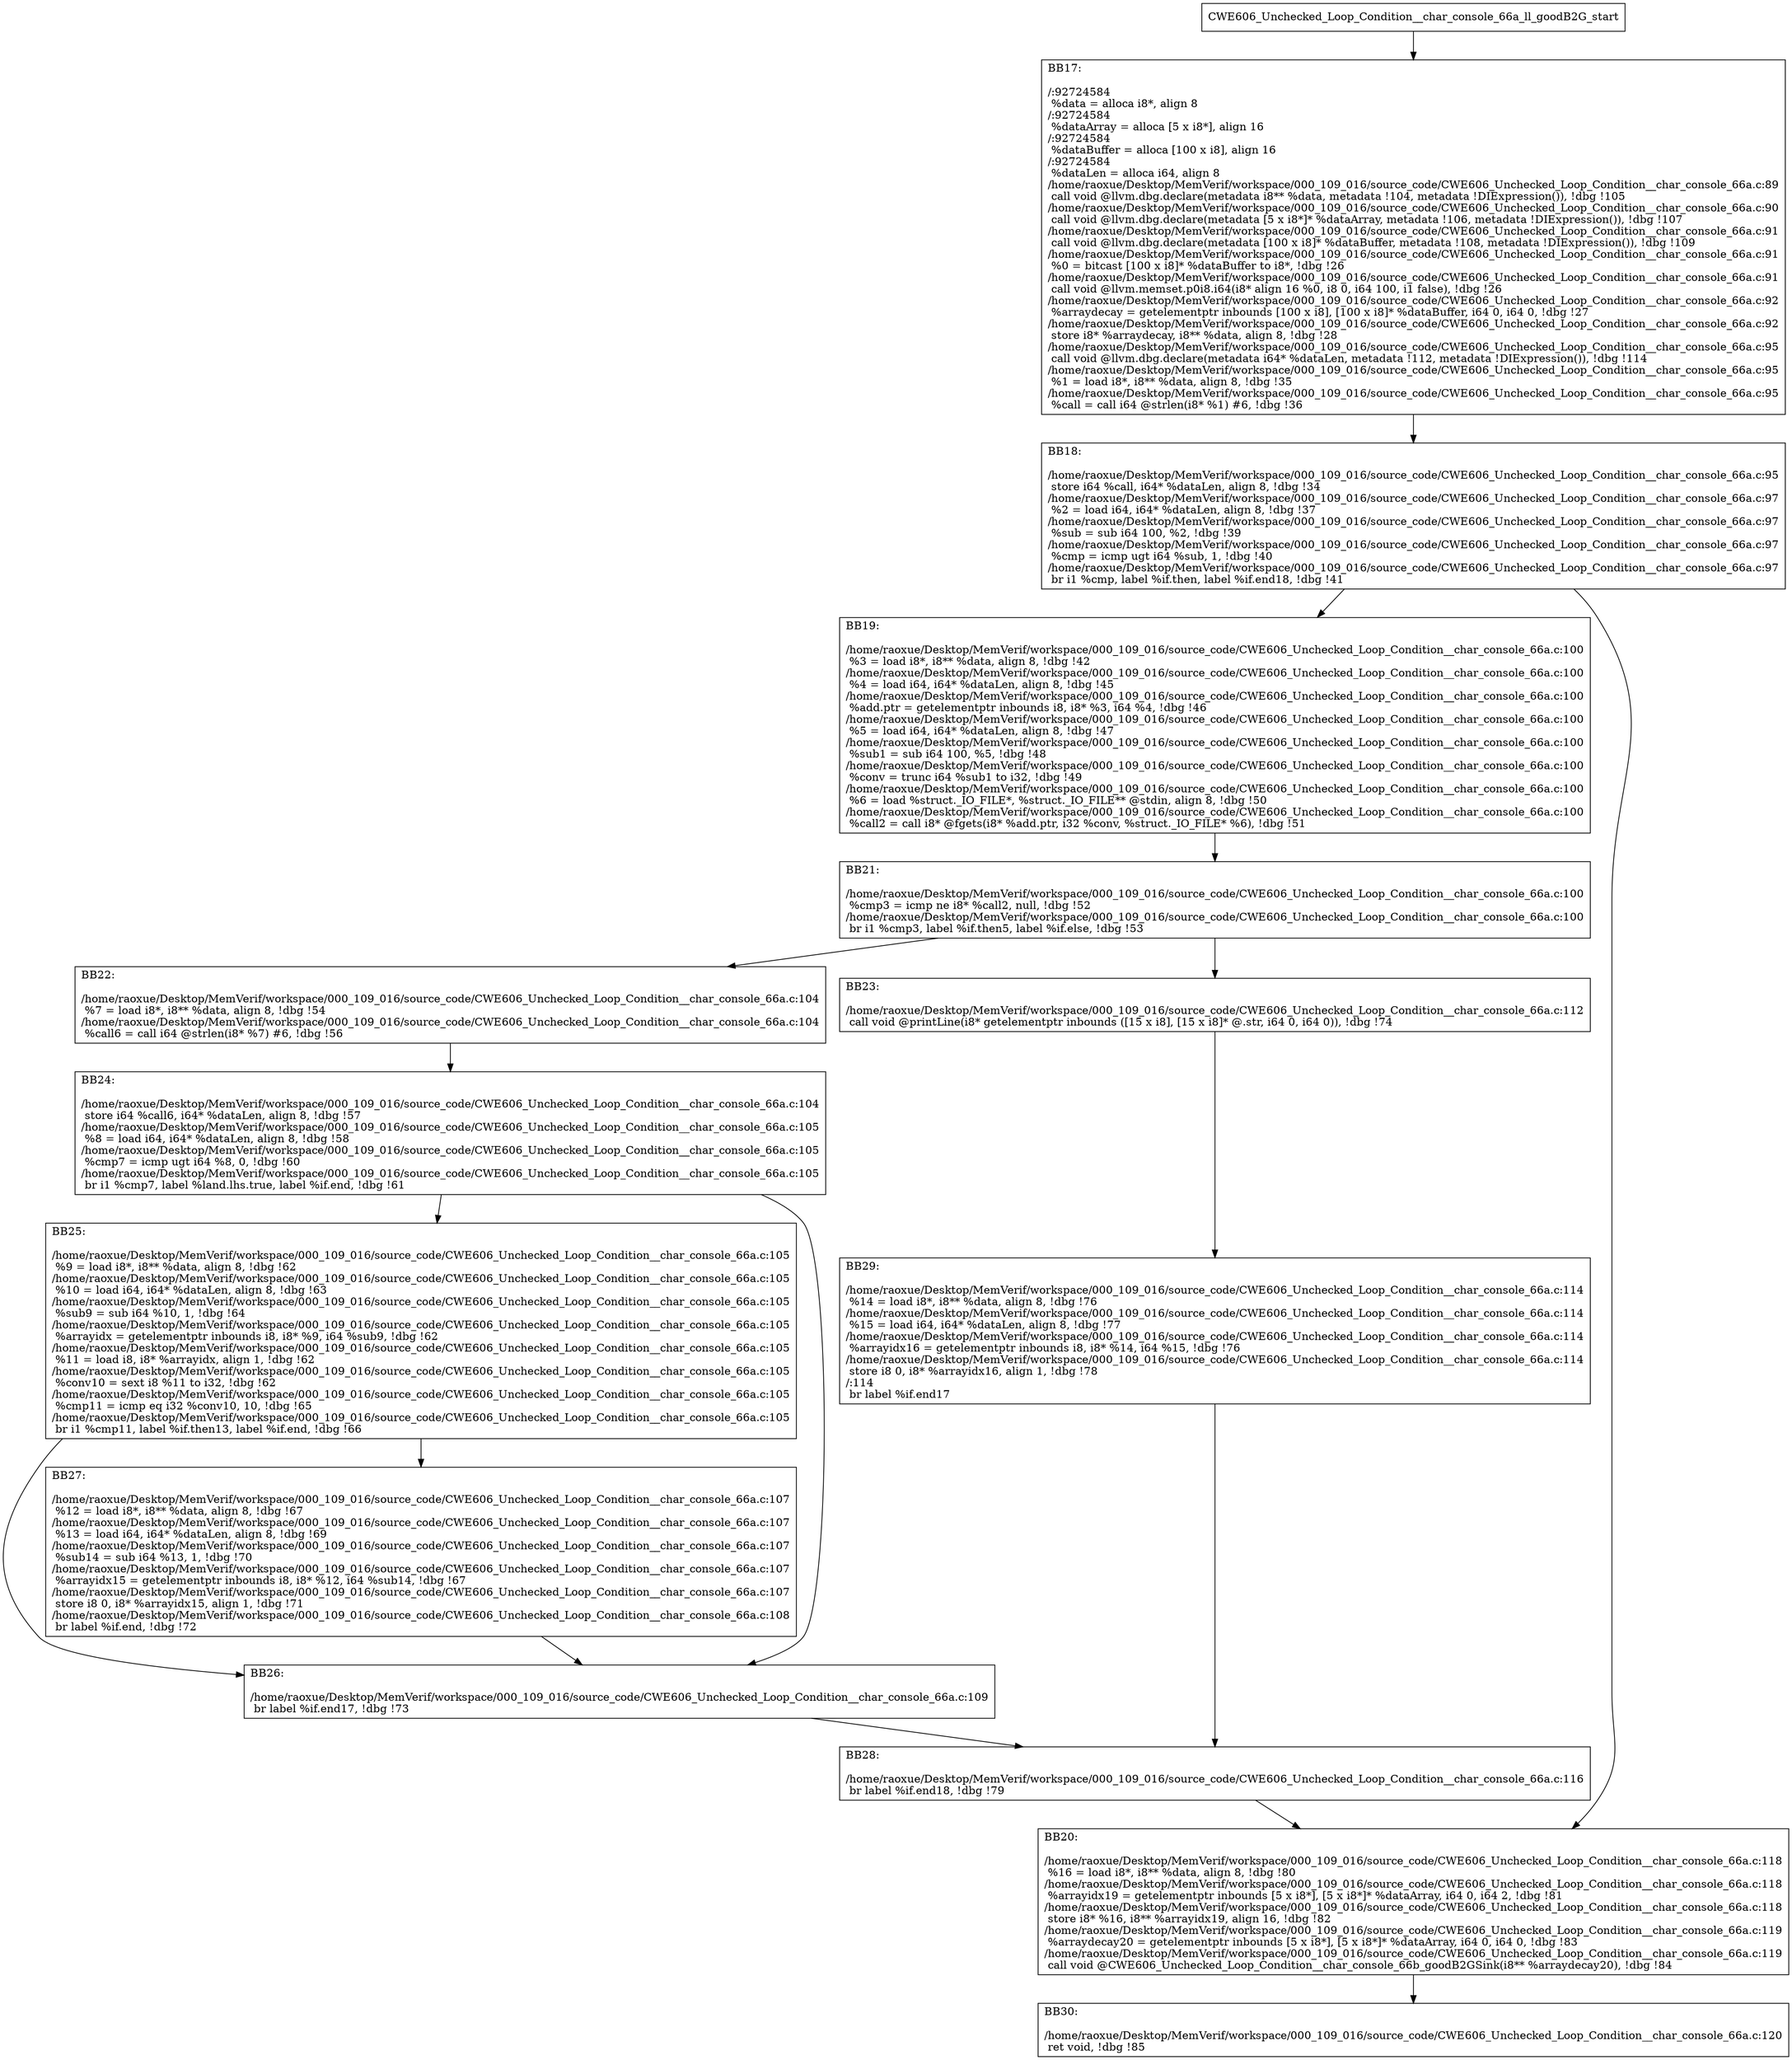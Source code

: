 digraph "CFG for'CWE606_Unchecked_Loop_Condition__char_console_66a_ll_goodB2G' function" {
	BBCWE606_Unchecked_Loop_Condition__char_console_66a_ll_goodB2G_start[shape=record,label="{CWE606_Unchecked_Loop_Condition__char_console_66a_ll_goodB2G_start}"];
	BBCWE606_Unchecked_Loop_Condition__char_console_66a_ll_goodB2G_start-> CWE606_Unchecked_Loop_Condition__char_console_66a_ll_goodB2GBB17;
	CWE606_Unchecked_Loop_Condition__char_console_66a_ll_goodB2GBB17 [shape=record, label="{BB17:\l\l/:92724584\l
  %data = alloca i8*, align 8\l
/:92724584\l
  %dataArray = alloca [5 x i8*], align 16\l
/:92724584\l
  %dataBuffer = alloca [100 x i8], align 16\l
/:92724584\l
  %dataLen = alloca i64, align 8\l
/home/raoxue/Desktop/MemVerif/workspace/000_109_016/source_code/CWE606_Unchecked_Loop_Condition__char_console_66a.c:89\l
  call void @llvm.dbg.declare(metadata i8** %data, metadata !104, metadata !DIExpression()), !dbg !105\l
/home/raoxue/Desktop/MemVerif/workspace/000_109_016/source_code/CWE606_Unchecked_Loop_Condition__char_console_66a.c:90\l
  call void @llvm.dbg.declare(metadata [5 x i8*]* %dataArray, metadata !106, metadata !DIExpression()), !dbg !107\l
/home/raoxue/Desktop/MemVerif/workspace/000_109_016/source_code/CWE606_Unchecked_Loop_Condition__char_console_66a.c:91\l
  call void @llvm.dbg.declare(metadata [100 x i8]* %dataBuffer, metadata !108, metadata !DIExpression()), !dbg !109\l
/home/raoxue/Desktop/MemVerif/workspace/000_109_016/source_code/CWE606_Unchecked_Loop_Condition__char_console_66a.c:91\l
  %0 = bitcast [100 x i8]* %dataBuffer to i8*, !dbg !26\l
/home/raoxue/Desktop/MemVerif/workspace/000_109_016/source_code/CWE606_Unchecked_Loop_Condition__char_console_66a.c:91\l
  call void @llvm.memset.p0i8.i64(i8* align 16 %0, i8 0, i64 100, i1 false), !dbg !26\l
/home/raoxue/Desktop/MemVerif/workspace/000_109_016/source_code/CWE606_Unchecked_Loop_Condition__char_console_66a.c:92\l
  %arraydecay = getelementptr inbounds [100 x i8], [100 x i8]* %dataBuffer, i64 0, i64 0, !dbg !27\l
/home/raoxue/Desktop/MemVerif/workspace/000_109_016/source_code/CWE606_Unchecked_Loop_Condition__char_console_66a.c:92\l
  store i8* %arraydecay, i8** %data, align 8, !dbg !28\l
/home/raoxue/Desktop/MemVerif/workspace/000_109_016/source_code/CWE606_Unchecked_Loop_Condition__char_console_66a.c:95\l
  call void @llvm.dbg.declare(metadata i64* %dataLen, metadata !112, metadata !DIExpression()), !dbg !114\l
/home/raoxue/Desktop/MemVerif/workspace/000_109_016/source_code/CWE606_Unchecked_Loop_Condition__char_console_66a.c:95\l
  %1 = load i8*, i8** %data, align 8, !dbg !35\l
/home/raoxue/Desktop/MemVerif/workspace/000_109_016/source_code/CWE606_Unchecked_Loop_Condition__char_console_66a.c:95\l
  %call = call i64 @strlen(i8* %1) #6, !dbg !36\l
}"];
	CWE606_Unchecked_Loop_Condition__char_console_66a_ll_goodB2GBB17-> CWE606_Unchecked_Loop_Condition__char_console_66a_ll_goodB2GBB18;
	CWE606_Unchecked_Loop_Condition__char_console_66a_ll_goodB2GBB18 [shape=record, label="{BB18:\l\l/home/raoxue/Desktop/MemVerif/workspace/000_109_016/source_code/CWE606_Unchecked_Loop_Condition__char_console_66a.c:95\l
  store i64 %call, i64* %dataLen, align 8, !dbg !34\l
/home/raoxue/Desktop/MemVerif/workspace/000_109_016/source_code/CWE606_Unchecked_Loop_Condition__char_console_66a.c:97\l
  %2 = load i64, i64* %dataLen, align 8, !dbg !37\l
/home/raoxue/Desktop/MemVerif/workspace/000_109_016/source_code/CWE606_Unchecked_Loop_Condition__char_console_66a.c:97\l
  %sub = sub i64 100, %2, !dbg !39\l
/home/raoxue/Desktop/MemVerif/workspace/000_109_016/source_code/CWE606_Unchecked_Loop_Condition__char_console_66a.c:97\l
  %cmp = icmp ugt i64 %sub, 1, !dbg !40\l
/home/raoxue/Desktop/MemVerif/workspace/000_109_016/source_code/CWE606_Unchecked_Loop_Condition__char_console_66a.c:97\l
  br i1 %cmp, label %if.then, label %if.end18, !dbg !41\l
}"];
	CWE606_Unchecked_Loop_Condition__char_console_66a_ll_goodB2GBB18-> CWE606_Unchecked_Loop_Condition__char_console_66a_ll_goodB2GBB19;
	CWE606_Unchecked_Loop_Condition__char_console_66a_ll_goodB2GBB18-> CWE606_Unchecked_Loop_Condition__char_console_66a_ll_goodB2GBB20;
	CWE606_Unchecked_Loop_Condition__char_console_66a_ll_goodB2GBB19 [shape=record, label="{BB19:\l\l/home/raoxue/Desktop/MemVerif/workspace/000_109_016/source_code/CWE606_Unchecked_Loop_Condition__char_console_66a.c:100\l
  %3 = load i8*, i8** %data, align 8, !dbg !42\l
/home/raoxue/Desktop/MemVerif/workspace/000_109_016/source_code/CWE606_Unchecked_Loop_Condition__char_console_66a.c:100\l
  %4 = load i64, i64* %dataLen, align 8, !dbg !45\l
/home/raoxue/Desktop/MemVerif/workspace/000_109_016/source_code/CWE606_Unchecked_Loop_Condition__char_console_66a.c:100\l
  %add.ptr = getelementptr inbounds i8, i8* %3, i64 %4, !dbg !46\l
/home/raoxue/Desktop/MemVerif/workspace/000_109_016/source_code/CWE606_Unchecked_Loop_Condition__char_console_66a.c:100\l
  %5 = load i64, i64* %dataLen, align 8, !dbg !47\l
/home/raoxue/Desktop/MemVerif/workspace/000_109_016/source_code/CWE606_Unchecked_Loop_Condition__char_console_66a.c:100\l
  %sub1 = sub i64 100, %5, !dbg !48\l
/home/raoxue/Desktop/MemVerif/workspace/000_109_016/source_code/CWE606_Unchecked_Loop_Condition__char_console_66a.c:100\l
  %conv = trunc i64 %sub1 to i32, !dbg !49\l
/home/raoxue/Desktop/MemVerif/workspace/000_109_016/source_code/CWE606_Unchecked_Loop_Condition__char_console_66a.c:100\l
  %6 = load %struct._IO_FILE*, %struct._IO_FILE** @stdin, align 8, !dbg !50\l
/home/raoxue/Desktop/MemVerif/workspace/000_109_016/source_code/CWE606_Unchecked_Loop_Condition__char_console_66a.c:100\l
  %call2 = call i8* @fgets(i8* %add.ptr, i32 %conv, %struct._IO_FILE* %6), !dbg !51\l
}"];
	CWE606_Unchecked_Loop_Condition__char_console_66a_ll_goodB2GBB19-> CWE606_Unchecked_Loop_Condition__char_console_66a_ll_goodB2GBB21;
	CWE606_Unchecked_Loop_Condition__char_console_66a_ll_goodB2GBB21 [shape=record, label="{BB21:\l\l/home/raoxue/Desktop/MemVerif/workspace/000_109_016/source_code/CWE606_Unchecked_Loop_Condition__char_console_66a.c:100\l
  %cmp3 = icmp ne i8* %call2, null, !dbg !52\l
/home/raoxue/Desktop/MemVerif/workspace/000_109_016/source_code/CWE606_Unchecked_Loop_Condition__char_console_66a.c:100\l
  br i1 %cmp3, label %if.then5, label %if.else, !dbg !53\l
}"];
	CWE606_Unchecked_Loop_Condition__char_console_66a_ll_goodB2GBB21-> CWE606_Unchecked_Loop_Condition__char_console_66a_ll_goodB2GBB22;
	CWE606_Unchecked_Loop_Condition__char_console_66a_ll_goodB2GBB21-> CWE606_Unchecked_Loop_Condition__char_console_66a_ll_goodB2GBB23;
	CWE606_Unchecked_Loop_Condition__char_console_66a_ll_goodB2GBB22 [shape=record, label="{BB22:\l\l/home/raoxue/Desktop/MemVerif/workspace/000_109_016/source_code/CWE606_Unchecked_Loop_Condition__char_console_66a.c:104\l
  %7 = load i8*, i8** %data, align 8, !dbg !54\l
/home/raoxue/Desktop/MemVerif/workspace/000_109_016/source_code/CWE606_Unchecked_Loop_Condition__char_console_66a.c:104\l
  %call6 = call i64 @strlen(i8* %7) #6, !dbg !56\l
}"];
	CWE606_Unchecked_Loop_Condition__char_console_66a_ll_goodB2GBB22-> CWE606_Unchecked_Loop_Condition__char_console_66a_ll_goodB2GBB24;
	CWE606_Unchecked_Loop_Condition__char_console_66a_ll_goodB2GBB24 [shape=record, label="{BB24:\l\l/home/raoxue/Desktop/MemVerif/workspace/000_109_016/source_code/CWE606_Unchecked_Loop_Condition__char_console_66a.c:104\l
  store i64 %call6, i64* %dataLen, align 8, !dbg !57\l
/home/raoxue/Desktop/MemVerif/workspace/000_109_016/source_code/CWE606_Unchecked_Loop_Condition__char_console_66a.c:105\l
  %8 = load i64, i64* %dataLen, align 8, !dbg !58\l
/home/raoxue/Desktop/MemVerif/workspace/000_109_016/source_code/CWE606_Unchecked_Loop_Condition__char_console_66a.c:105\l
  %cmp7 = icmp ugt i64 %8, 0, !dbg !60\l
/home/raoxue/Desktop/MemVerif/workspace/000_109_016/source_code/CWE606_Unchecked_Loop_Condition__char_console_66a.c:105\l
  br i1 %cmp7, label %land.lhs.true, label %if.end, !dbg !61\l
}"];
	CWE606_Unchecked_Loop_Condition__char_console_66a_ll_goodB2GBB24-> CWE606_Unchecked_Loop_Condition__char_console_66a_ll_goodB2GBB25;
	CWE606_Unchecked_Loop_Condition__char_console_66a_ll_goodB2GBB24-> CWE606_Unchecked_Loop_Condition__char_console_66a_ll_goodB2GBB26;
	CWE606_Unchecked_Loop_Condition__char_console_66a_ll_goodB2GBB25 [shape=record, label="{BB25:\l\l/home/raoxue/Desktop/MemVerif/workspace/000_109_016/source_code/CWE606_Unchecked_Loop_Condition__char_console_66a.c:105\l
  %9 = load i8*, i8** %data, align 8, !dbg !62\l
/home/raoxue/Desktop/MemVerif/workspace/000_109_016/source_code/CWE606_Unchecked_Loop_Condition__char_console_66a.c:105\l
  %10 = load i64, i64* %dataLen, align 8, !dbg !63\l
/home/raoxue/Desktop/MemVerif/workspace/000_109_016/source_code/CWE606_Unchecked_Loop_Condition__char_console_66a.c:105\l
  %sub9 = sub i64 %10, 1, !dbg !64\l
/home/raoxue/Desktop/MemVerif/workspace/000_109_016/source_code/CWE606_Unchecked_Loop_Condition__char_console_66a.c:105\l
  %arrayidx = getelementptr inbounds i8, i8* %9, i64 %sub9, !dbg !62\l
/home/raoxue/Desktop/MemVerif/workspace/000_109_016/source_code/CWE606_Unchecked_Loop_Condition__char_console_66a.c:105\l
  %11 = load i8, i8* %arrayidx, align 1, !dbg !62\l
/home/raoxue/Desktop/MemVerif/workspace/000_109_016/source_code/CWE606_Unchecked_Loop_Condition__char_console_66a.c:105\l
  %conv10 = sext i8 %11 to i32, !dbg !62\l
/home/raoxue/Desktop/MemVerif/workspace/000_109_016/source_code/CWE606_Unchecked_Loop_Condition__char_console_66a.c:105\l
  %cmp11 = icmp eq i32 %conv10, 10, !dbg !65\l
/home/raoxue/Desktop/MemVerif/workspace/000_109_016/source_code/CWE606_Unchecked_Loop_Condition__char_console_66a.c:105\l
  br i1 %cmp11, label %if.then13, label %if.end, !dbg !66\l
}"];
	CWE606_Unchecked_Loop_Condition__char_console_66a_ll_goodB2GBB25-> CWE606_Unchecked_Loop_Condition__char_console_66a_ll_goodB2GBB27;
	CWE606_Unchecked_Loop_Condition__char_console_66a_ll_goodB2GBB25-> CWE606_Unchecked_Loop_Condition__char_console_66a_ll_goodB2GBB26;
	CWE606_Unchecked_Loop_Condition__char_console_66a_ll_goodB2GBB27 [shape=record, label="{BB27:\l\l/home/raoxue/Desktop/MemVerif/workspace/000_109_016/source_code/CWE606_Unchecked_Loop_Condition__char_console_66a.c:107\l
  %12 = load i8*, i8** %data, align 8, !dbg !67\l
/home/raoxue/Desktop/MemVerif/workspace/000_109_016/source_code/CWE606_Unchecked_Loop_Condition__char_console_66a.c:107\l
  %13 = load i64, i64* %dataLen, align 8, !dbg !69\l
/home/raoxue/Desktop/MemVerif/workspace/000_109_016/source_code/CWE606_Unchecked_Loop_Condition__char_console_66a.c:107\l
  %sub14 = sub i64 %13, 1, !dbg !70\l
/home/raoxue/Desktop/MemVerif/workspace/000_109_016/source_code/CWE606_Unchecked_Loop_Condition__char_console_66a.c:107\l
  %arrayidx15 = getelementptr inbounds i8, i8* %12, i64 %sub14, !dbg !67\l
/home/raoxue/Desktop/MemVerif/workspace/000_109_016/source_code/CWE606_Unchecked_Loop_Condition__char_console_66a.c:107\l
  store i8 0, i8* %arrayidx15, align 1, !dbg !71\l
/home/raoxue/Desktop/MemVerif/workspace/000_109_016/source_code/CWE606_Unchecked_Loop_Condition__char_console_66a.c:108\l
  br label %if.end, !dbg !72\l
}"];
	CWE606_Unchecked_Loop_Condition__char_console_66a_ll_goodB2GBB27-> CWE606_Unchecked_Loop_Condition__char_console_66a_ll_goodB2GBB26;
	CWE606_Unchecked_Loop_Condition__char_console_66a_ll_goodB2GBB26 [shape=record, label="{BB26:\l\l/home/raoxue/Desktop/MemVerif/workspace/000_109_016/source_code/CWE606_Unchecked_Loop_Condition__char_console_66a.c:109\l
  br label %if.end17, !dbg !73\l
}"];
	CWE606_Unchecked_Loop_Condition__char_console_66a_ll_goodB2GBB26-> CWE606_Unchecked_Loop_Condition__char_console_66a_ll_goodB2GBB28;
	CWE606_Unchecked_Loop_Condition__char_console_66a_ll_goodB2GBB23 [shape=record, label="{BB23:\l\l/home/raoxue/Desktop/MemVerif/workspace/000_109_016/source_code/CWE606_Unchecked_Loop_Condition__char_console_66a.c:112\l
  call void @printLine(i8* getelementptr inbounds ([15 x i8], [15 x i8]* @.str, i64 0, i64 0)), !dbg !74\l
}"];
	CWE606_Unchecked_Loop_Condition__char_console_66a_ll_goodB2GBB23-> CWE606_Unchecked_Loop_Condition__char_console_66a_ll_goodB2GBB29;
	CWE606_Unchecked_Loop_Condition__char_console_66a_ll_goodB2GBB29 [shape=record, label="{BB29:\l\l/home/raoxue/Desktop/MemVerif/workspace/000_109_016/source_code/CWE606_Unchecked_Loop_Condition__char_console_66a.c:114\l
  %14 = load i8*, i8** %data, align 8, !dbg !76\l
/home/raoxue/Desktop/MemVerif/workspace/000_109_016/source_code/CWE606_Unchecked_Loop_Condition__char_console_66a.c:114\l
  %15 = load i64, i64* %dataLen, align 8, !dbg !77\l
/home/raoxue/Desktop/MemVerif/workspace/000_109_016/source_code/CWE606_Unchecked_Loop_Condition__char_console_66a.c:114\l
  %arrayidx16 = getelementptr inbounds i8, i8* %14, i64 %15, !dbg !76\l
/home/raoxue/Desktop/MemVerif/workspace/000_109_016/source_code/CWE606_Unchecked_Loop_Condition__char_console_66a.c:114\l
  store i8 0, i8* %arrayidx16, align 1, !dbg !78\l
/:114\l
  br label %if.end17\l
}"];
	CWE606_Unchecked_Loop_Condition__char_console_66a_ll_goodB2GBB29-> CWE606_Unchecked_Loop_Condition__char_console_66a_ll_goodB2GBB28;
	CWE606_Unchecked_Loop_Condition__char_console_66a_ll_goodB2GBB28 [shape=record, label="{BB28:\l\l/home/raoxue/Desktop/MemVerif/workspace/000_109_016/source_code/CWE606_Unchecked_Loop_Condition__char_console_66a.c:116\l
  br label %if.end18, !dbg !79\l
}"];
	CWE606_Unchecked_Loop_Condition__char_console_66a_ll_goodB2GBB28-> CWE606_Unchecked_Loop_Condition__char_console_66a_ll_goodB2GBB20;
	CWE606_Unchecked_Loop_Condition__char_console_66a_ll_goodB2GBB20 [shape=record, label="{BB20:\l\l/home/raoxue/Desktop/MemVerif/workspace/000_109_016/source_code/CWE606_Unchecked_Loop_Condition__char_console_66a.c:118\l
  %16 = load i8*, i8** %data, align 8, !dbg !80\l
/home/raoxue/Desktop/MemVerif/workspace/000_109_016/source_code/CWE606_Unchecked_Loop_Condition__char_console_66a.c:118\l
  %arrayidx19 = getelementptr inbounds [5 x i8*], [5 x i8*]* %dataArray, i64 0, i64 2, !dbg !81\l
/home/raoxue/Desktop/MemVerif/workspace/000_109_016/source_code/CWE606_Unchecked_Loop_Condition__char_console_66a.c:118\l
  store i8* %16, i8** %arrayidx19, align 16, !dbg !82\l
/home/raoxue/Desktop/MemVerif/workspace/000_109_016/source_code/CWE606_Unchecked_Loop_Condition__char_console_66a.c:119\l
  %arraydecay20 = getelementptr inbounds [5 x i8*], [5 x i8*]* %dataArray, i64 0, i64 0, !dbg !83\l
/home/raoxue/Desktop/MemVerif/workspace/000_109_016/source_code/CWE606_Unchecked_Loop_Condition__char_console_66a.c:119\l
  call void @CWE606_Unchecked_Loop_Condition__char_console_66b_goodB2GSink(i8** %arraydecay20), !dbg !84\l
}"];
	CWE606_Unchecked_Loop_Condition__char_console_66a_ll_goodB2GBB20-> CWE606_Unchecked_Loop_Condition__char_console_66a_ll_goodB2GBB30;
	CWE606_Unchecked_Loop_Condition__char_console_66a_ll_goodB2GBB30 [shape=record, label="{BB30:\l\l/home/raoxue/Desktop/MemVerif/workspace/000_109_016/source_code/CWE606_Unchecked_Loop_Condition__char_console_66a.c:120\l
  ret void, !dbg !85\l
}"];
}
